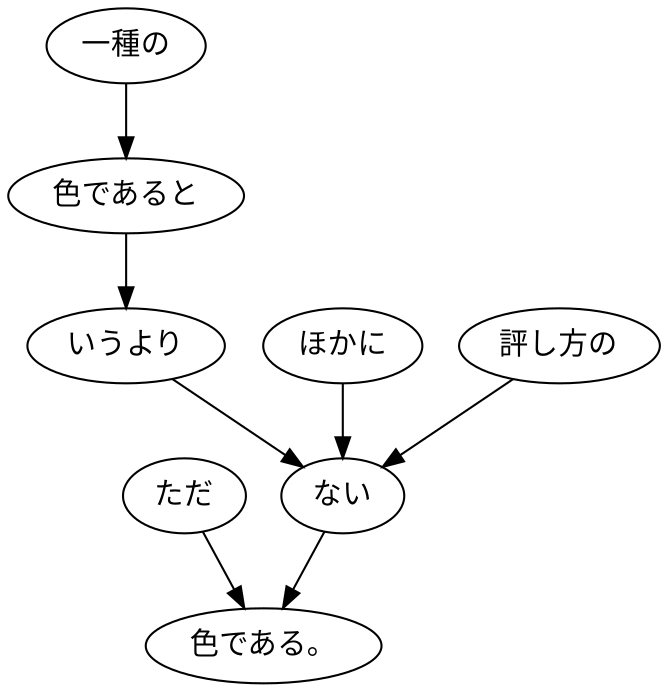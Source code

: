 digraph graph166 {
	node0 [label="ただ"];
	node1 [label="一種の"];
	node2 [label="色であると"];
	node3 [label="いうより"];
	node4 [label="ほかに"];
	node5 [label="評し方の"];
	node6 [label="ない"];
	node7 [label="色である。"];
	node0 -> node7;
	node1 -> node2;
	node2 -> node3;
	node3 -> node6;
	node4 -> node6;
	node5 -> node6;
	node6 -> node7;
}
